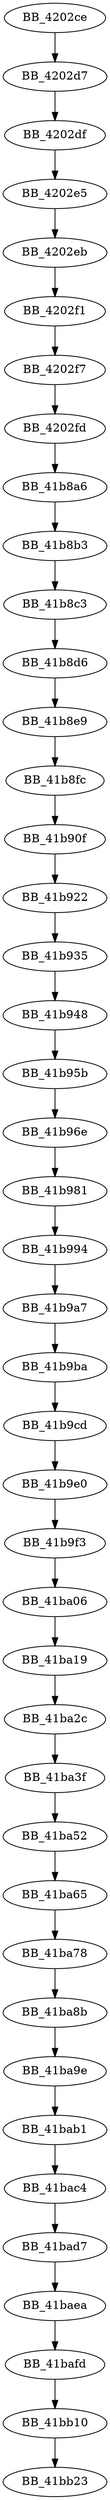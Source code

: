 DiGraph __init_pointers{
BB_41b8a6->BB_41b8b3
BB_41b8b3->BB_41b8c3
BB_41b8c3->BB_41b8d6
BB_41b8d6->BB_41b8e9
BB_41b8e9->BB_41b8fc
BB_41b8fc->BB_41b90f
BB_41b90f->BB_41b922
BB_41b922->BB_41b935
BB_41b935->BB_41b948
BB_41b948->BB_41b95b
BB_41b95b->BB_41b96e
BB_41b96e->BB_41b981
BB_41b981->BB_41b994
BB_41b994->BB_41b9a7
BB_41b9a7->BB_41b9ba
BB_41b9ba->BB_41b9cd
BB_41b9cd->BB_41b9e0
BB_41b9e0->BB_41b9f3
BB_41b9f3->BB_41ba06
BB_41ba06->BB_41ba19
BB_41ba19->BB_41ba2c
BB_41ba2c->BB_41ba3f
BB_41ba3f->BB_41ba52
BB_41ba52->BB_41ba65
BB_41ba65->BB_41ba78
BB_41ba78->BB_41ba8b
BB_41ba8b->BB_41ba9e
BB_41ba9e->BB_41bab1
BB_41bab1->BB_41bac4
BB_41bac4->BB_41bad7
BB_41bad7->BB_41baea
BB_41baea->BB_41bafd
BB_41bafd->BB_41bb10
BB_41bb10->BB_41bb23
BB_4202ce->BB_4202d7
BB_4202d7->BB_4202df
BB_4202df->BB_4202e5
BB_4202e5->BB_4202eb
BB_4202eb->BB_4202f1
BB_4202f1->BB_4202f7
BB_4202f7->BB_4202fd
BB_4202fd->BB_41b8a6
}

